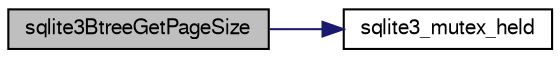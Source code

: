 digraph "sqlite3BtreeGetPageSize"
{
  edge [fontname="FreeSans",fontsize="10",labelfontname="FreeSans",labelfontsize="10"];
  node [fontname="FreeSans",fontsize="10",shape=record];
  rankdir="LR";
  Node451715 [label="sqlite3BtreeGetPageSize",height=0.2,width=0.4,color="black", fillcolor="grey75", style="filled", fontcolor="black"];
  Node451715 -> Node451716 [color="midnightblue",fontsize="10",style="solid",fontname="FreeSans"];
  Node451716 [label="sqlite3_mutex_held",height=0.2,width=0.4,color="black", fillcolor="white", style="filled",URL="$sqlite3_8c.html#acf77da68932b6bc163c5e68547ecc3e7"];
}
